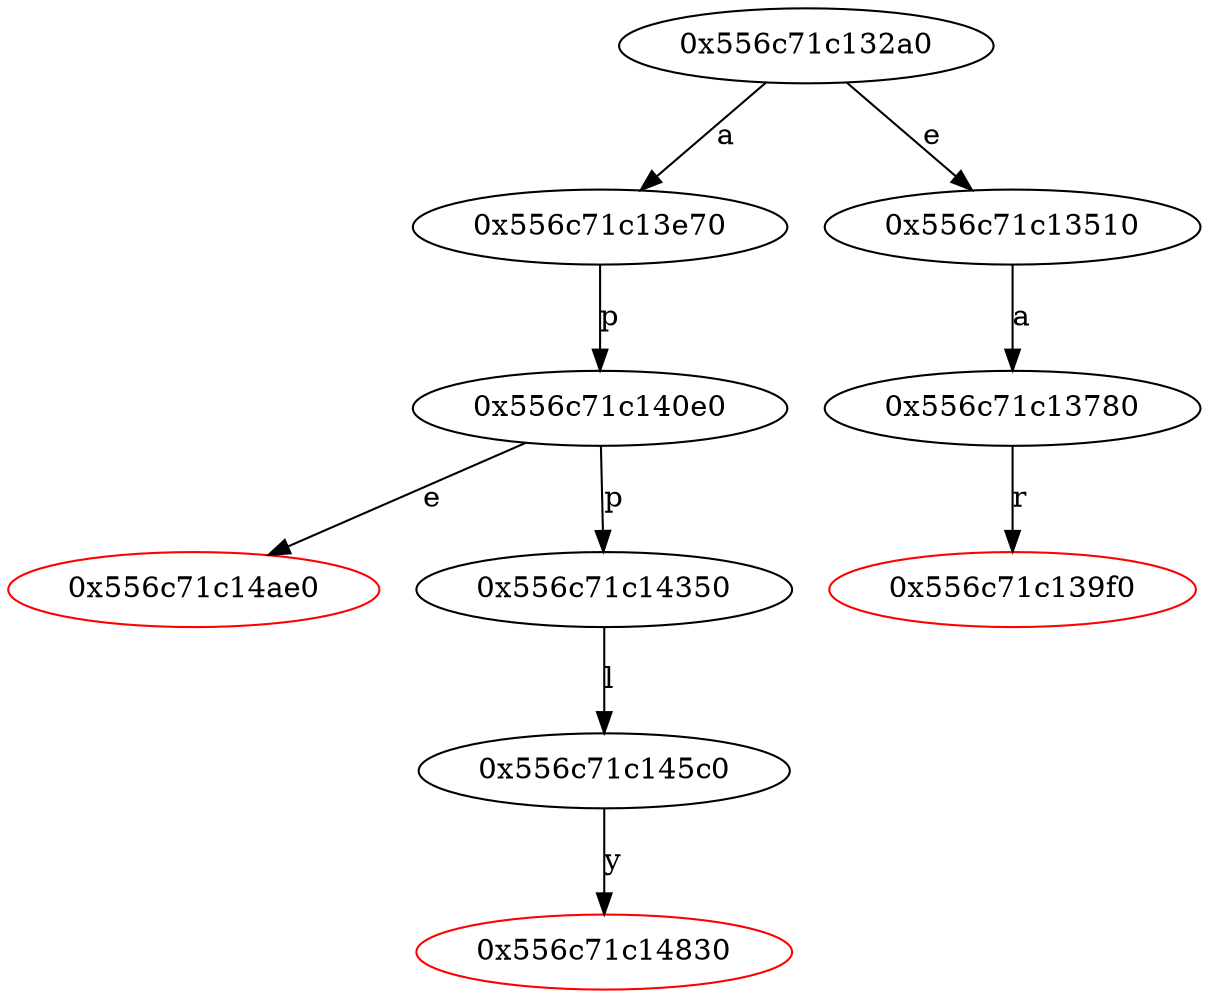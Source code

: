 digraph TrieInsert {
"0x556c71c132a0" -> {"0x556c71c13e70"} [label="a"]
"0x556c71c132a0" -> {"0x556c71c13510"} [label="e"]
"0x556c71c13e70" -> {"0x556c71c140e0"} [label="p"]
"0x556c71c13510" -> {"0x556c71c13780"} [label="a"]
"0x556c71c140e0" -> {"0x556c71c14ae0"} [label="e"]
"0x556c71c140e0" -> {"0x556c71c14350"} [label="p"]
"0x556c71c13780" -> {"0x556c71c139f0"} [label="r"]
"0x556c71c14ae0" [color=red]
"0x556c71c14350" -> {"0x556c71c145c0"} [label="l"]
"0x556c71c139f0" [color=red]
"0x556c71c145c0" -> {"0x556c71c14830"} [label="y"]
"0x556c71c14830" [color=red]
}
